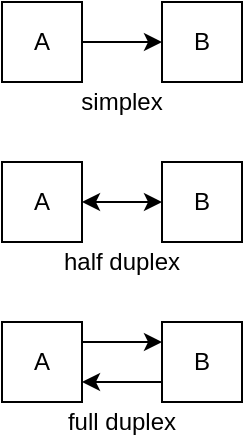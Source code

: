 <mxfile version="13.6.2" type="device"><diagram id="pXvK0pIhTHU-FKUaYnof" name="Page-1"><mxGraphModel dx="569" dy="329" grid="1" gridSize="10" guides="1" tooltips="1" connect="1" arrows="1" fold="1" page="1" pageScale="1" pageWidth="827" pageHeight="1169" math="0" shadow="0"><root><mxCell id="0"/><mxCell id="1" parent="0"/><mxCell id="L9XDHOiWKrzRCMhrXST--1" value="A" style="rounded=0;whiteSpace=wrap;html=1;" vertex="1" parent="1"><mxGeometry x="10" y="10" width="40" height="40" as="geometry"/></mxCell><mxCell id="L9XDHOiWKrzRCMhrXST--2" value="B" style="rounded=0;whiteSpace=wrap;html=1;" vertex="1" parent="1"><mxGeometry x="90" y="10" width="40" height="40" as="geometry"/></mxCell><mxCell id="L9XDHOiWKrzRCMhrXST--3" value="" style="endArrow=classic;html=1;exitX=1;exitY=0.5;exitDx=0;exitDy=0;entryX=0;entryY=0.5;entryDx=0;entryDy=0;" edge="1" parent="1" source="L9XDHOiWKrzRCMhrXST--1" target="L9XDHOiWKrzRCMhrXST--2"><mxGeometry width="50" height="50" relative="1" as="geometry"><mxPoint x="90" y="90" as="sourcePoint"/><mxPoint x="260" y="90" as="targetPoint"/></mxGeometry></mxCell><mxCell id="L9XDHOiWKrzRCMhrXST--4" value="A" style="rounded=0;whiteSpace=wrap;html=1;" vertex="1" parent="1"><mxGeometry x="10" y="90" width="40" height="40" as="geometry"/></mxCell><mxCell id="L9XDHOiWKrzRCMhrXST--5" value="B" style="rounded=0;whiteSpace=wrap;html=1;" vertex="1" parent="1"><mxGeometry x="90" y="90" width="40" height="40" as="geometry"/></mxCell><mxCell id="L9XDHOiWKrzRCMhrXST--6" value="" style="endArrow=classic;html=1;exitX=1;exitY=0.5;exitDx=0;exitDy=0;entryX=0;entryY=0.5;entryDx=0;entryDy=0;startArrow=classic;startFill=1;" edge="1" parent="1" source="L9XDHOiWKrzRCMhrXST--4" target="L9XDHOiWKrzRCMhrXST--5"><mxGeometry width="50" height="50" relative="1" as="geometry"><mxPoint x="90" y="170" as="sourcePoint"/><mxPoint x="260" y="170" as="targetPoint"/></mxGeometry></mxCell><mxCell id="L9XDHOiWKrzRCMhrXST--7" value="A" style="rounded=0;whiteSpace=wrap;html=1;" vertex="1" parent="1"><mxGeometry x="10" y="170" width="40" height="40" as="geometry"/></mxCell><mxCell id="L9XDHOiWKrzRCMhrXST--8" value="B" style="rounded=0;whiteSpace=wrap;html=1;" vertex="1" parent="1"><mxGeometry x="90" y="170" width="40" height="40" as="geometry"/></mxCell><mxCell id="L9XDHOiWKrzRCMhrXST--10" value="" style="endArrow=classic;html=1;exitX=1;exitY=0.25;exitDx=0;exitDy=0;entryX=0;entryY=0.25;entryDx=0;entryDy=0;" edge="1" parent="1" source="L9XDHOiWKrzRCMhrXST--7" target="L9XDHOiWKrzRCMhrXST--8"><mxGeometry width="50" height="50" relative="1" as="geometry"><mxPoint x="-10" y="270" as="sourcePoint"/><mxPoint x="40" y="220" as="targetPoint"/></mxGeometry></mxCell><mxCell id="L9XDHOiWKrzRCMhrXST--11" value="" style="endArrow=classic;html=1;entryX=1;entryY=0.75;entryDx=0;entryDy=0;exitX=0;exitY=0.75;exitDx=0;exitDy=0;" edge="1" parent="1" source="L9XDHOiWKrzRCMhrXST--8" target="L9XDHOiWKrzRCMhrXST--7"><mxGeometry width="50" height="50" relative="1" as="geometry"><mxPoint x="-10" y="270" as="sourcePoint"/><mxPoint x="40" y="220" as="targetPoint"/></mxGeometry></mxCell><mxCell id="L9XDHOiWKrzRCMhrXST--12" value="simplex" style="text;html=1;strokeColor=none;fillColor=none;align=center;verticalAlign=middle;whiteSpace=wrap;rounded=0;" vertex="1" parent="1"><mxGeometry x="30" y="50" width="80" height="20" as="geometry"/></mxCell><mxCell id="L9XDHOiWKrzRCMhrXST--13" value="half duplex" style="text;html=1;strokeColor=none;fillColor=none;align=center;verticalAlign=middle;whiteSpace=wrap;rounded=0;" vertex="1" parent="1"><mxGeometry x="30" y="130" width="80" height="20" as="geometry"/></mxCell><mxCell id="L9XDHOiWKrzRCMhrXST--14" value="full duplex" style="text;html=1;strokeColor=none;fillColor=none;align=center;verticalAlign=middle;whiteSpace=wrap;rounded=0;" vertex="1" parent="1"><mxGeometry x="30" y="210" width="80" height="20" as="geometry"/></mxCell></root></mxGraphModel></diagram></mxfile>